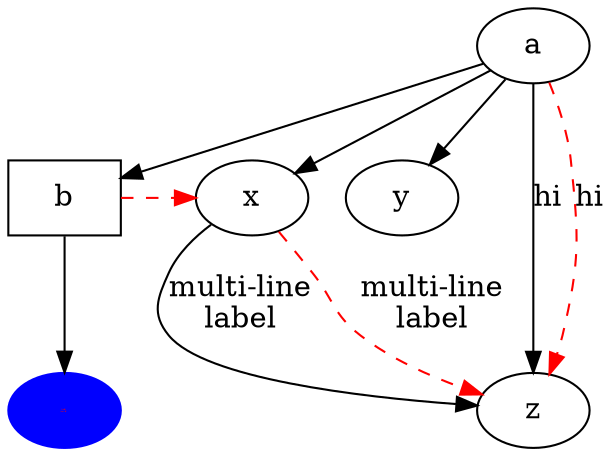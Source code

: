 digraph test3 {
       a -> b -> c;
       a -> {x y};
       b [shape=box];
       c [label="hello\nworld",color=blue,fontsize=-42462999204563735418935,
            fontname="Palatino-Italic",fontcolor=red,style=filled];
       a -> z [label="hi", weight=100];
       x -> z [label="multi-line\nlabel"];
       edge [style=dashed,color=red];
       a -> z [label="hi", weight=11949984028];
       x -> z [label="multi-line\nlabel"];
       edge [style=dashed,color=red];
       b -> x;
       {rank=same; b x}
}

